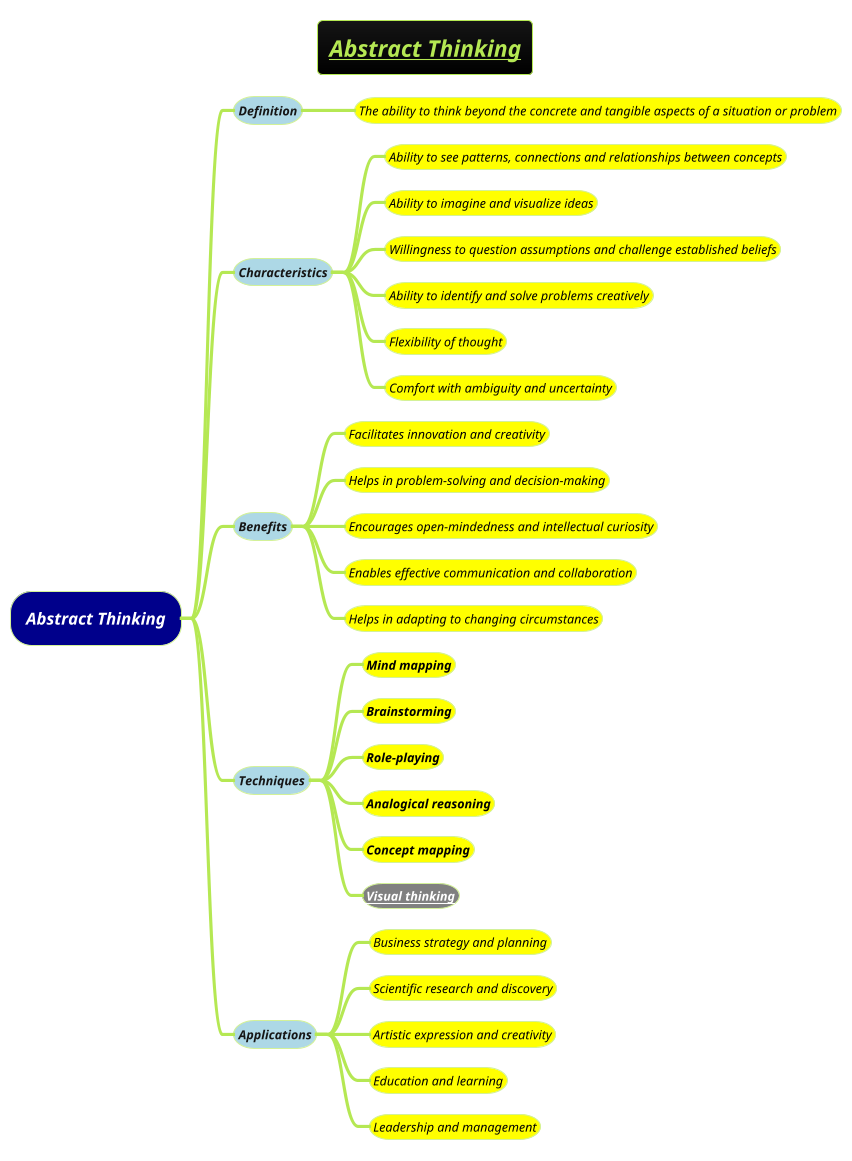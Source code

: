 @startmindmap
title =<i><b><u><size:18>Abstract Thinking
!theme hacker

*[#darkblue] <i><color #white>Abstract Thinking
**[#lightblue] <i><color #blac><size:12>Definition
***[#yellow] <i><color #black><size:12>The ability to think beyond the concrete and tangible aspects of a situation or problem
**[#lightblue] <i><color #blac><size:12>Characteristics
***[#yellow] <i><color #black><size:12>Ability to see patterns, connections and relationships between concepts
***[#yellow] <i><color #black><size:12>Ability to imagine and visualize ideas
***[#yellow] <i><color #black><size:12>Willingness to question assumptions and challenge established beliefs
***[#yellow] <i><color #black><size:12>Ability to identify and solve problems creatively
***[#yellow] <i><color #black><size:12>Flexibility of thought
***[#yellow] <i><color #black><size:12>Comfort with ambiguity and uncertainty
**[#lightblue] <i><color #blac><size:12>Benefits
***[#yellow] <i><color #black><size:12>Facilitates innovation and creativity
***[#yellow] <i><color #black><size:12>Helps in problem-solving and decision-making
***[#yellow] <i><color #black><size:12>Encourages open-mindedness and intellectual curiosity
***[#yellow] <i><color #black><size:12>Enables effective communication and collaboration
***[#yellow] <i><color #black><size:12>Helps in adapting to changing circumstances
**[#lightblue] <i><color #blac><size:12>Techniques
***[#yellow] <i><color #black><size:12><b>Mind mapping
***[#yellow] <i><color #black><size:12><b>Brainstorming
***[#yellow] <i><color #black><size:12><b>Role-playing
***[#yellow] <i><color #black><size:12><b>Analogical reasoning
***[#yellow] <i><color #black><size:12><b>Concept mapping
***[#grey] <i><color #black><size:12><b>[[docs/3-programming-languages/Venkat-Subramaniam/images/img_827.png Visual thinking]]
**[#lightblue] <i><color #blac><size:12>Applications
***[#yellow] <i><color #black><size:12>Business strategy and planning
***[#yellow] <i><color #black><size:12>Scientific research and discovery
***[#yellow] <i><color #black><size:12>Artistic expression and creativity
***[#yellow] <i><color #black><size:12>Education and learning
***[#yellow] <i><color #black><size:12>Leadership and management
@endmindmap
